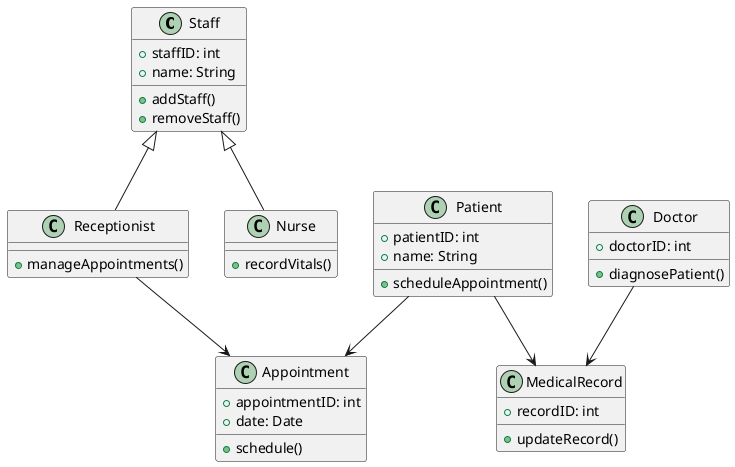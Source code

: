 @startuml
class Staff {
    +staffID: int
    +name: String
    +addStaff()
    +removeStaff()
}

class Receptionist {
    +manageAppointments()
}

class Nurse {
    +recordVitals()
}

Staff <|-- Receptionist
Staff <|-- Nurse

class Doctor {
    +doctorID: int
    +diagnosePatient()
}

class Patient {
    +patientID: int
    +name: String
    +scheduleAppointment()
}

class Appointment {
    +appointmentID: int
    +date: Date
    +schedule()
}

class MedicalRecord {
    +recordID: int
    +updateRecord()
}

Patient --> Appointment
Patient --> MedicalRecord
Doctor --> MedicalRecord
Receptionist --> Appointment

@enduml